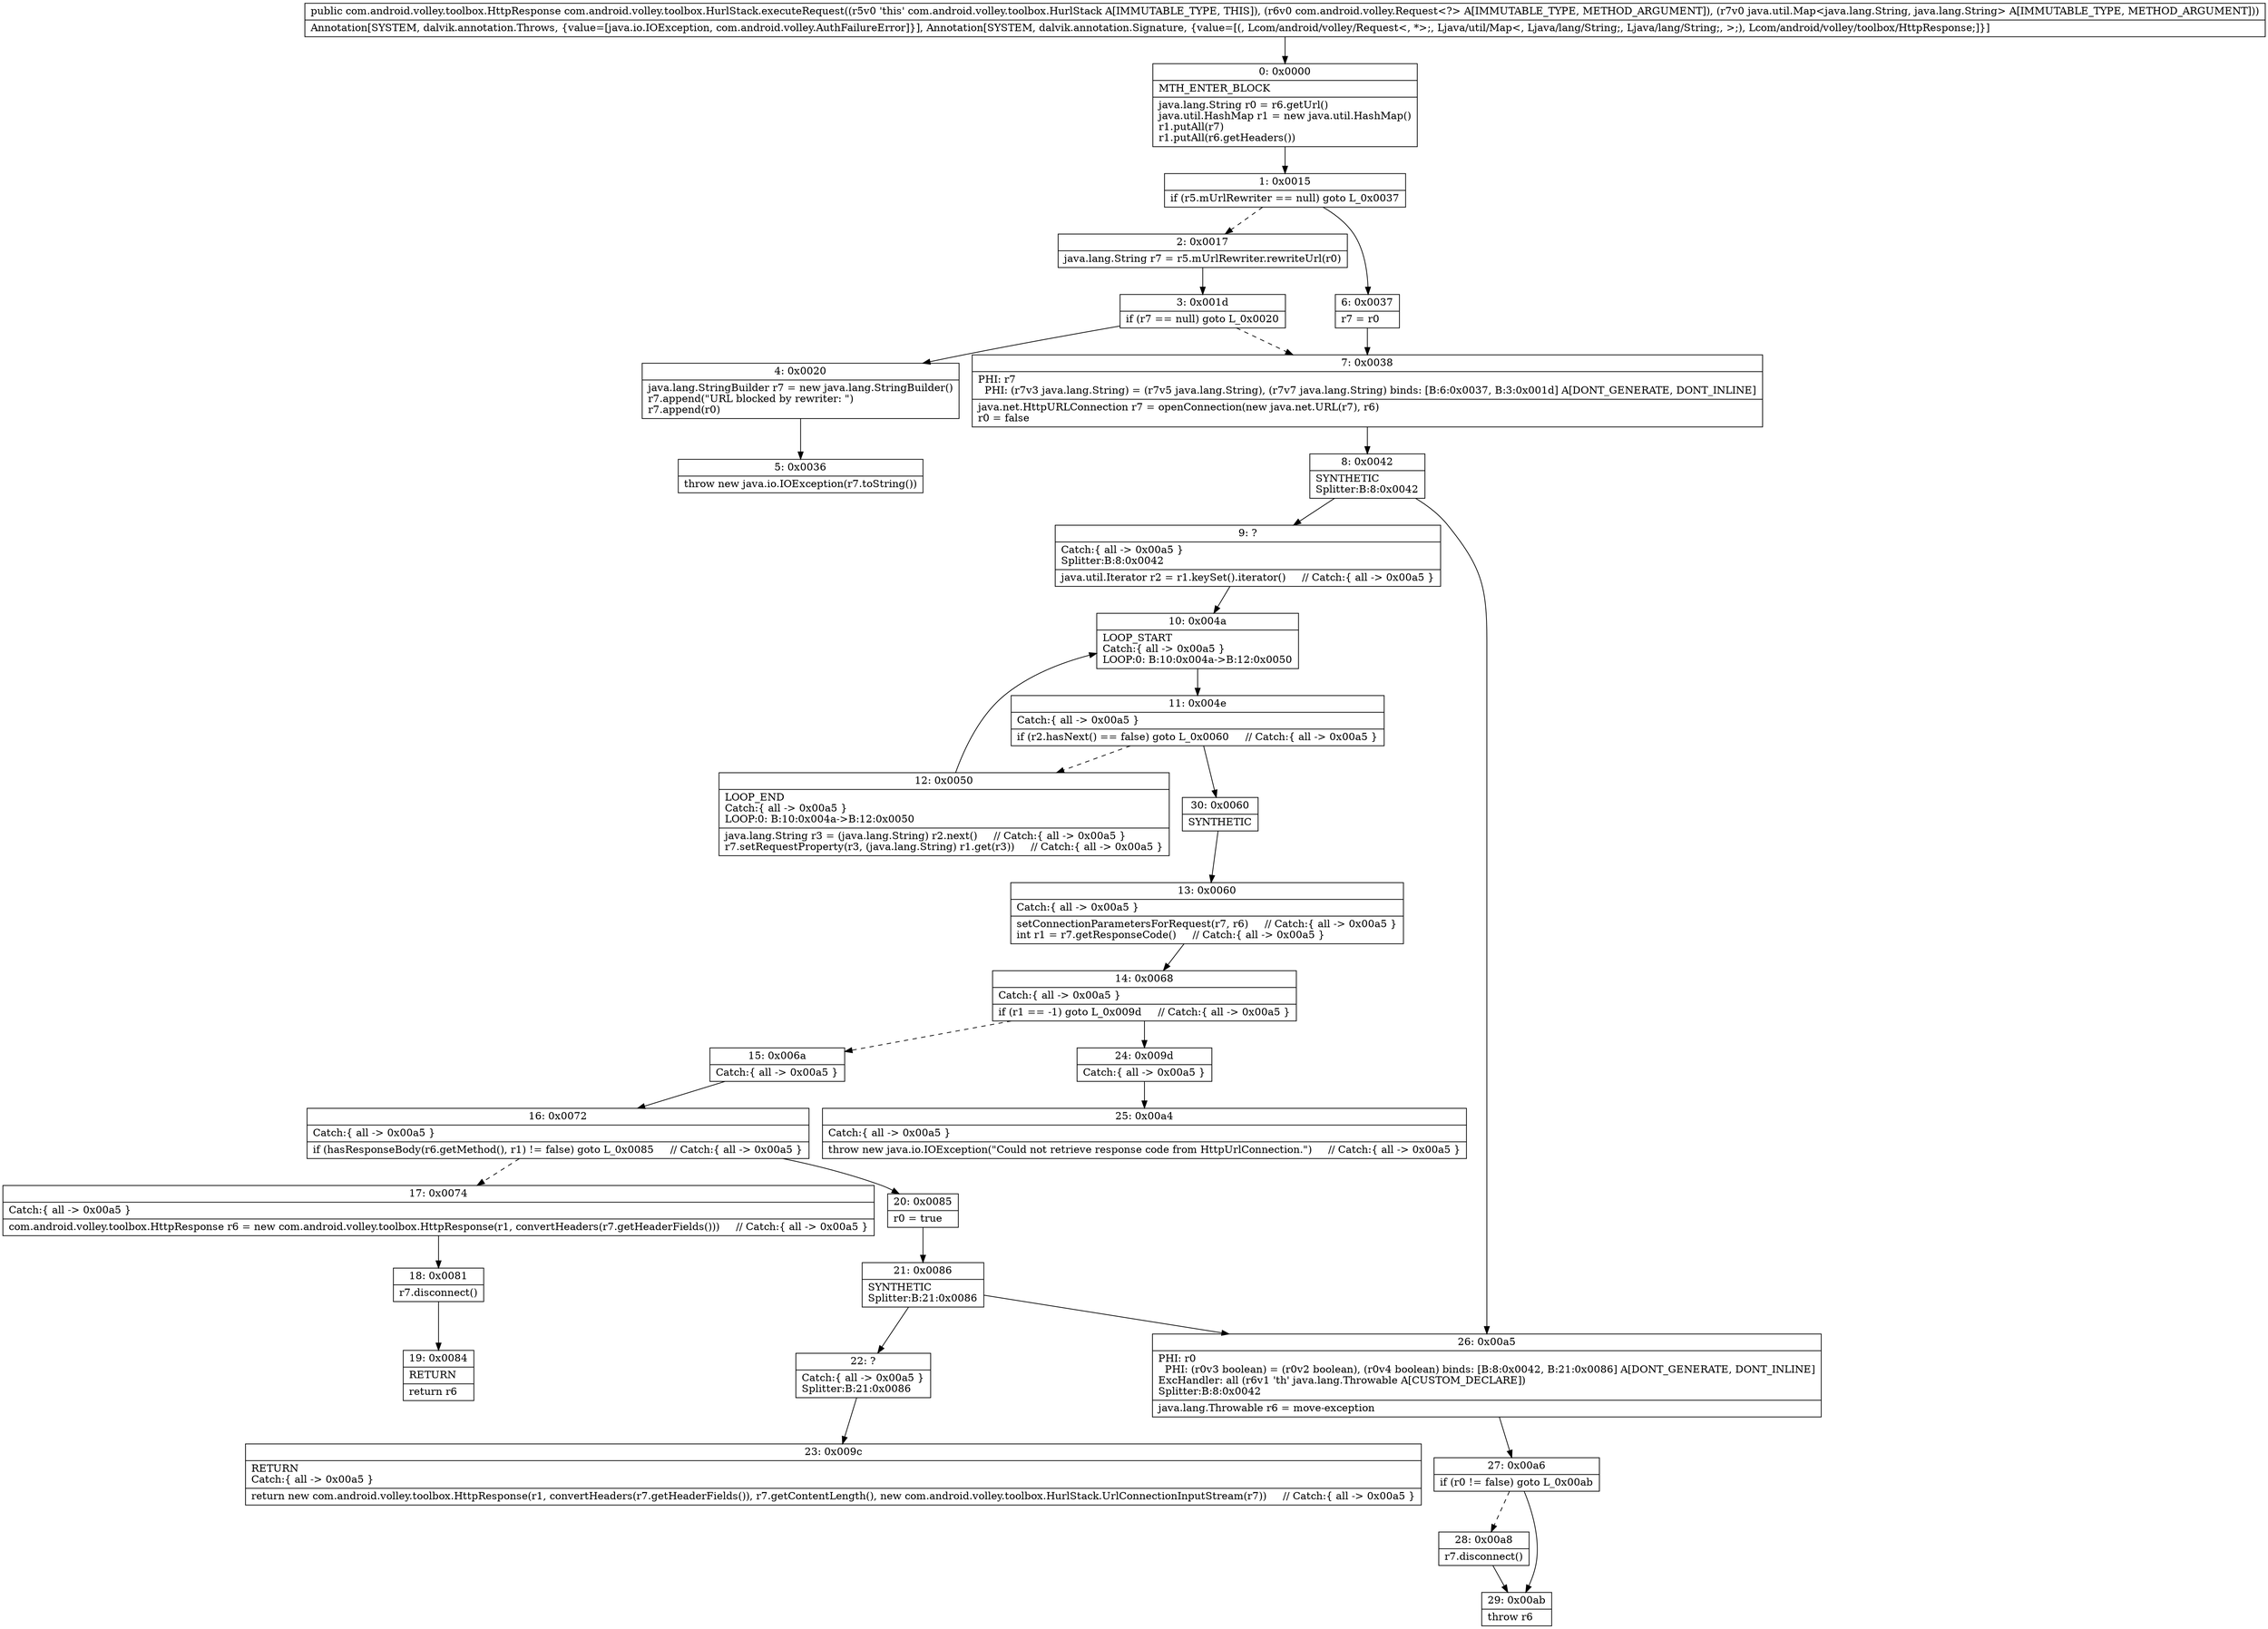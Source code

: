 digraph "CFG forcom.android.volley.toolbox.HurlStack.executeRequest(Lcom\/android\/volley\/Request;Ljava\/util\/Map;)Lcom\/android\/volley\/toolbox\/HttpResponse;" {
Node_0 [shape=record,label="{0\:\ 0x0000|MTH_ENTER_BLOCK\l|java.lang.String r0 = r6.getUrl()\ljava.util.HashMap r1 = new java.util.HashMap()\lr1.putAll(r7)\lr1.putAll(r6.getHeaders())\l}"];
Node_1 [shape=record,label="{1\:\ 0x0015|if (r5.mUrlRewriter == null) goto L_0x0037\l}"];
Node_2 [shape=record,label="{2\:\ 0x0017|java.lang.String r7 = r5.mUrlRewriter.rewriteUrl(r0)\l}"];
Node_3 [shape=record,label="{3\:\ 0x001d|if (r7 == null) goto L_0x0020\l}"];
Node_4 [shape=record,label="{4\:\ 0x0020|java.lang.StringBuilder r7 = new java.lang.StringBuilder()\lr7.append(\"URL blocked by rewriter: \")\lr7.append(r0)\l}"];
Node_5 [shape=record,label="{5\:\ 0x0036|throw new java.io.IOException(r7.toString())\l}"];
Node_6 [shape=record,label="{6\:\ 0x0037|r7 = r0\l}"];
Node_7 [shape=record,label="{7\:\ 0x0038|PHI: r7 \l  PHI: (r7v3 java.lang.String) = (r7v5 java.lang.String), (r7v7 java.lang.String) binds: [B:6:0x0037, B:3:0x001d] A[DONT_GENERATE, DONT_INLINE]\l|java.net.HttpURLConnection r7 = openConnection(new java.net.URL(r7), r6)\lr0 = false\l}"];
Node_8 [shape=record,label="{8\:\ 0x0042|SYNTHETIC\lSplitter:B:8:0x0042\l}"];
Node_9 [shape=record,label="{9\:\ ?|Catch:\{ all \-\> 0x00a5 \}\lSplitter:B:8:0x0042\l|java.util.Iterator r2 = r1.keySet().iterator()     \/\/ Catch:\{ all \-\> 0x00a5 \}\l}"];
Node_10 [shape=record,label="{10\:\ 0x004a|LOOP_START\lCatch:\{ all \-\> 0x00a5 \}\lLOOP:0: B:10:0x004a\-\>B:12:0x0050\l}"];
Node_11 [shape=record,label="{11\:\ 0x004e|Catch:\{ all \-\> 0x00a5 \}\l|if (r2.hasNext() == false) goto L_0x0060     \/\/ Catch:\{ all \-\> 0x00a5 \}\l}"];
Node_12 [shape=record,label="{12\:\ 0x0050|LOOP_END\lCatch:\{ all \-\> 0x00a5 \}\lLOOP:0: B:10:0x004a\-\>B:12:0x0050\l|java.lang.String r3 = (java.lang.String) r2.next()     \/\/ Catch:\{ all \-\> 0x00a5 \}\lr7.setRequestProperty(r3, (java.lang.String) r1.get(r3))     \/\/ Catch:\{ all \-\> 0x00a5 \}\l}"];
Node_13 [shape=record,label="{13\:\ 0x0060|Catch:\{ all \-\> 0x00a5 \}\l|setConnectionParametersForRequest(r7, r6)     \/\/ Catch:\{ all \-\> 0x00a5 \}\lint r1 = r7.getResponseCode()     \/\/ Catch:\{ all \-\> 0x00a5 \}\l}"];
Node_14 [shape=record,label="{14\:\ 0x0068|Catch:\{ all \-\> 0x00a5 \}\l|if (r1 == \-1) goto L_0x009d     \/\/ Catch:\{ all \-\> 0x00a5 \}\l}"];
Node_15 [shape=record,label="{15\:\ 0x006a|Catch:\{ all \-\> 0x00a5 \}\l}"];
Node_16 [shape=record,label="{16\:\ 0x0072|Catch:\{ all \-\> 0x00a5 \}\l|if (hasResponseBody(r6.getMethod(), r1) != false) goto L_0x0085     \/\/ Catch:\{ all \-\> 0x00a5 \}\l}"];
Node_17 [shape=record,label="{17\:\ 0x0074|Catch:\{ all \-\> 0x00a5 \}\l|com.android.volley.toolbox.HttpResponse r6 = new com.android.volley.toolbox.HttpResponse(r1, convertHeaders(r7.getHeaderFields()))     \/\/ Catch:\{ all \-\> 0x00a5 \}\l}"];
Node_18 [shape=record,label="{18\:\ 0x0081|r7.disconnect()\l}"];
Node_19 [shape=record,label="{19\:\ 0x0084|RETURN\l|return r6\l}"];
Node_20 [shape=record,label="{20\:\ 0x0085|r0 = true\l}"];
Node_21 [shape=record,label="{21\:\ 0x0086|SYNTHETIC\lSplitter:B:21:0x0086\l}"];
Node_22 [shape=record,label="{22\:\ ?|Catch:\{ all \-\> 0x00a5 \}\lSplitter:B:21:0x0086\l}"];
Node_23 [shape=record,label="{23\:\ 0x009c|RETURN\lCatch:\{ all \-\> 0x00a5 \}\l|return new com.android.volley.toolbox.HttpResponse(r1, convertHeaders(r7.getHeaderFields()), r7.getContentLength(), new com.android.volley.toolbox.HurlStack.UrlConnectionInputStream(r7))     \/\/ Catch:\{ all \-\> 0x00a5 \}\l}"];
Node_24 [shape=record,label="{24\:\ 0x009d|Catch:\{ all \-\> 0x00a5 \}\l}"];
Node_25 [shape=record,label="{25\:\ 0x00a4|Catch:\{ all \-\> 0x00a5 \}\l|throw new java.io.IOException(\"Could not retrieve response code from HttpUrlConnection.\")     \/\/ Catch:\{ all \-\> 0x00a5 \}\l}"];
Node_26 [shape=record,label="{26\:\ 0x00a5|PHI: r0 \l  PHI: (r0v3 boolean) = (r0v2 boolean), (r0v4 boolean) binds: [B:8:0x0042, B:21:0x0086] A[DONT_GENERATE, DONT_INLINE]\lExcHandler: all (r6v1 'th' java.lang.Throwable A[CUSTOM_DECLARE])\lSplitter:B:8:0x0042\l|java.lang.Throwable r6 = move\-exception\l}"];
Node_27 [shape=record,label="{27\:\ 0x00a6|if (r0 != false) goto L_0x00ab\l}"];
Node_28 [shape=record,label="{28\:\ 0x00a8|r7.disconnect()\l}"];
Node_29 [shape=record,label="{29\:\ 0x00ab|throw r6\l}"];
Node_30 [shape=record,label="{30\:\ 0x0060|SYNTHETIC\l}"];
MethodNode[shape=record,label="{public com.android.volley.toolbox.HttpResponse com.android.volley.toolbox.HurlStack.executeRequest((r5v0 'this' com.android.volley.toolbox.HurlStack A[IMMUTABLE_TYPE, THIS]), (r6v0 com.android.volley.Request\<?\> A[IMMUTABLE_TYPE, METHOD_ARGUMENT]), (r7v0 java.util.Map\<java.lang.String, java.lang.String\> A[IMMUTABLE_TYPE, METHOD_ARGUMENT]))  | Annotation[SYSTEM, dalvik.annotation.Throws, \{value=[java.io.IOException, com.android.volley.AuthFailureError]\}], Annotation[SYSTEM, dalvik.annotation.Signature, \{value=[(, Lcom\/android\/volley\/Request\<, *\>;, Ljava\/util\/Map\<, Ljava\/lang\/String;, Ljava\/lang\/String;, \>;), Lcom\/android\/volley\/toolbox\/HttpResponse;]\}]\l}"];
MethodNode -> Node_0;
Node_0 -> Node_1;
Node_1 -> Node_2[style=dashed];
Node_1 -> Node_6;
Node_2 -> Node_3;
Node_3 -> Node_4;
Node_3 -> Node_7[style=dashed];
Node_4 -> Node_5;
Node_6 -> Node_7;
Node_7 -> Node_8;
Node_8 -> Node_9;
Node_8 -> Node_26;
Node_9 -> Node_10;
Node_10 -> Node_11;
Node_11 -> Node_12[style=dashed];
Node_11 -> Node_30;
Node_12 -> Node_10;
Node_13 -> Node_14;
Node_14 -> Node_15[style=dashed];
Node_14 -> Node_24;
Node_15 -> Node_16;
Node_16 -> Node_17[style=dashed];
Node_16 -> Node_20;
Node_17 -> Node_18;
Node_18 -> Node_19;
Node_20 -> Node_21;
Node_21 -> Node_22;
Node_21 -> Node_26;
Node_22 -> Node_23;
Node_24 -> Node_25;
Node_26 -> Node_27;
Node_27 -> Node_28[style=dashed];
Node_27 -> Node_29;
Node_28 -> Node_29;
Node_30 -> Node_13;
}

